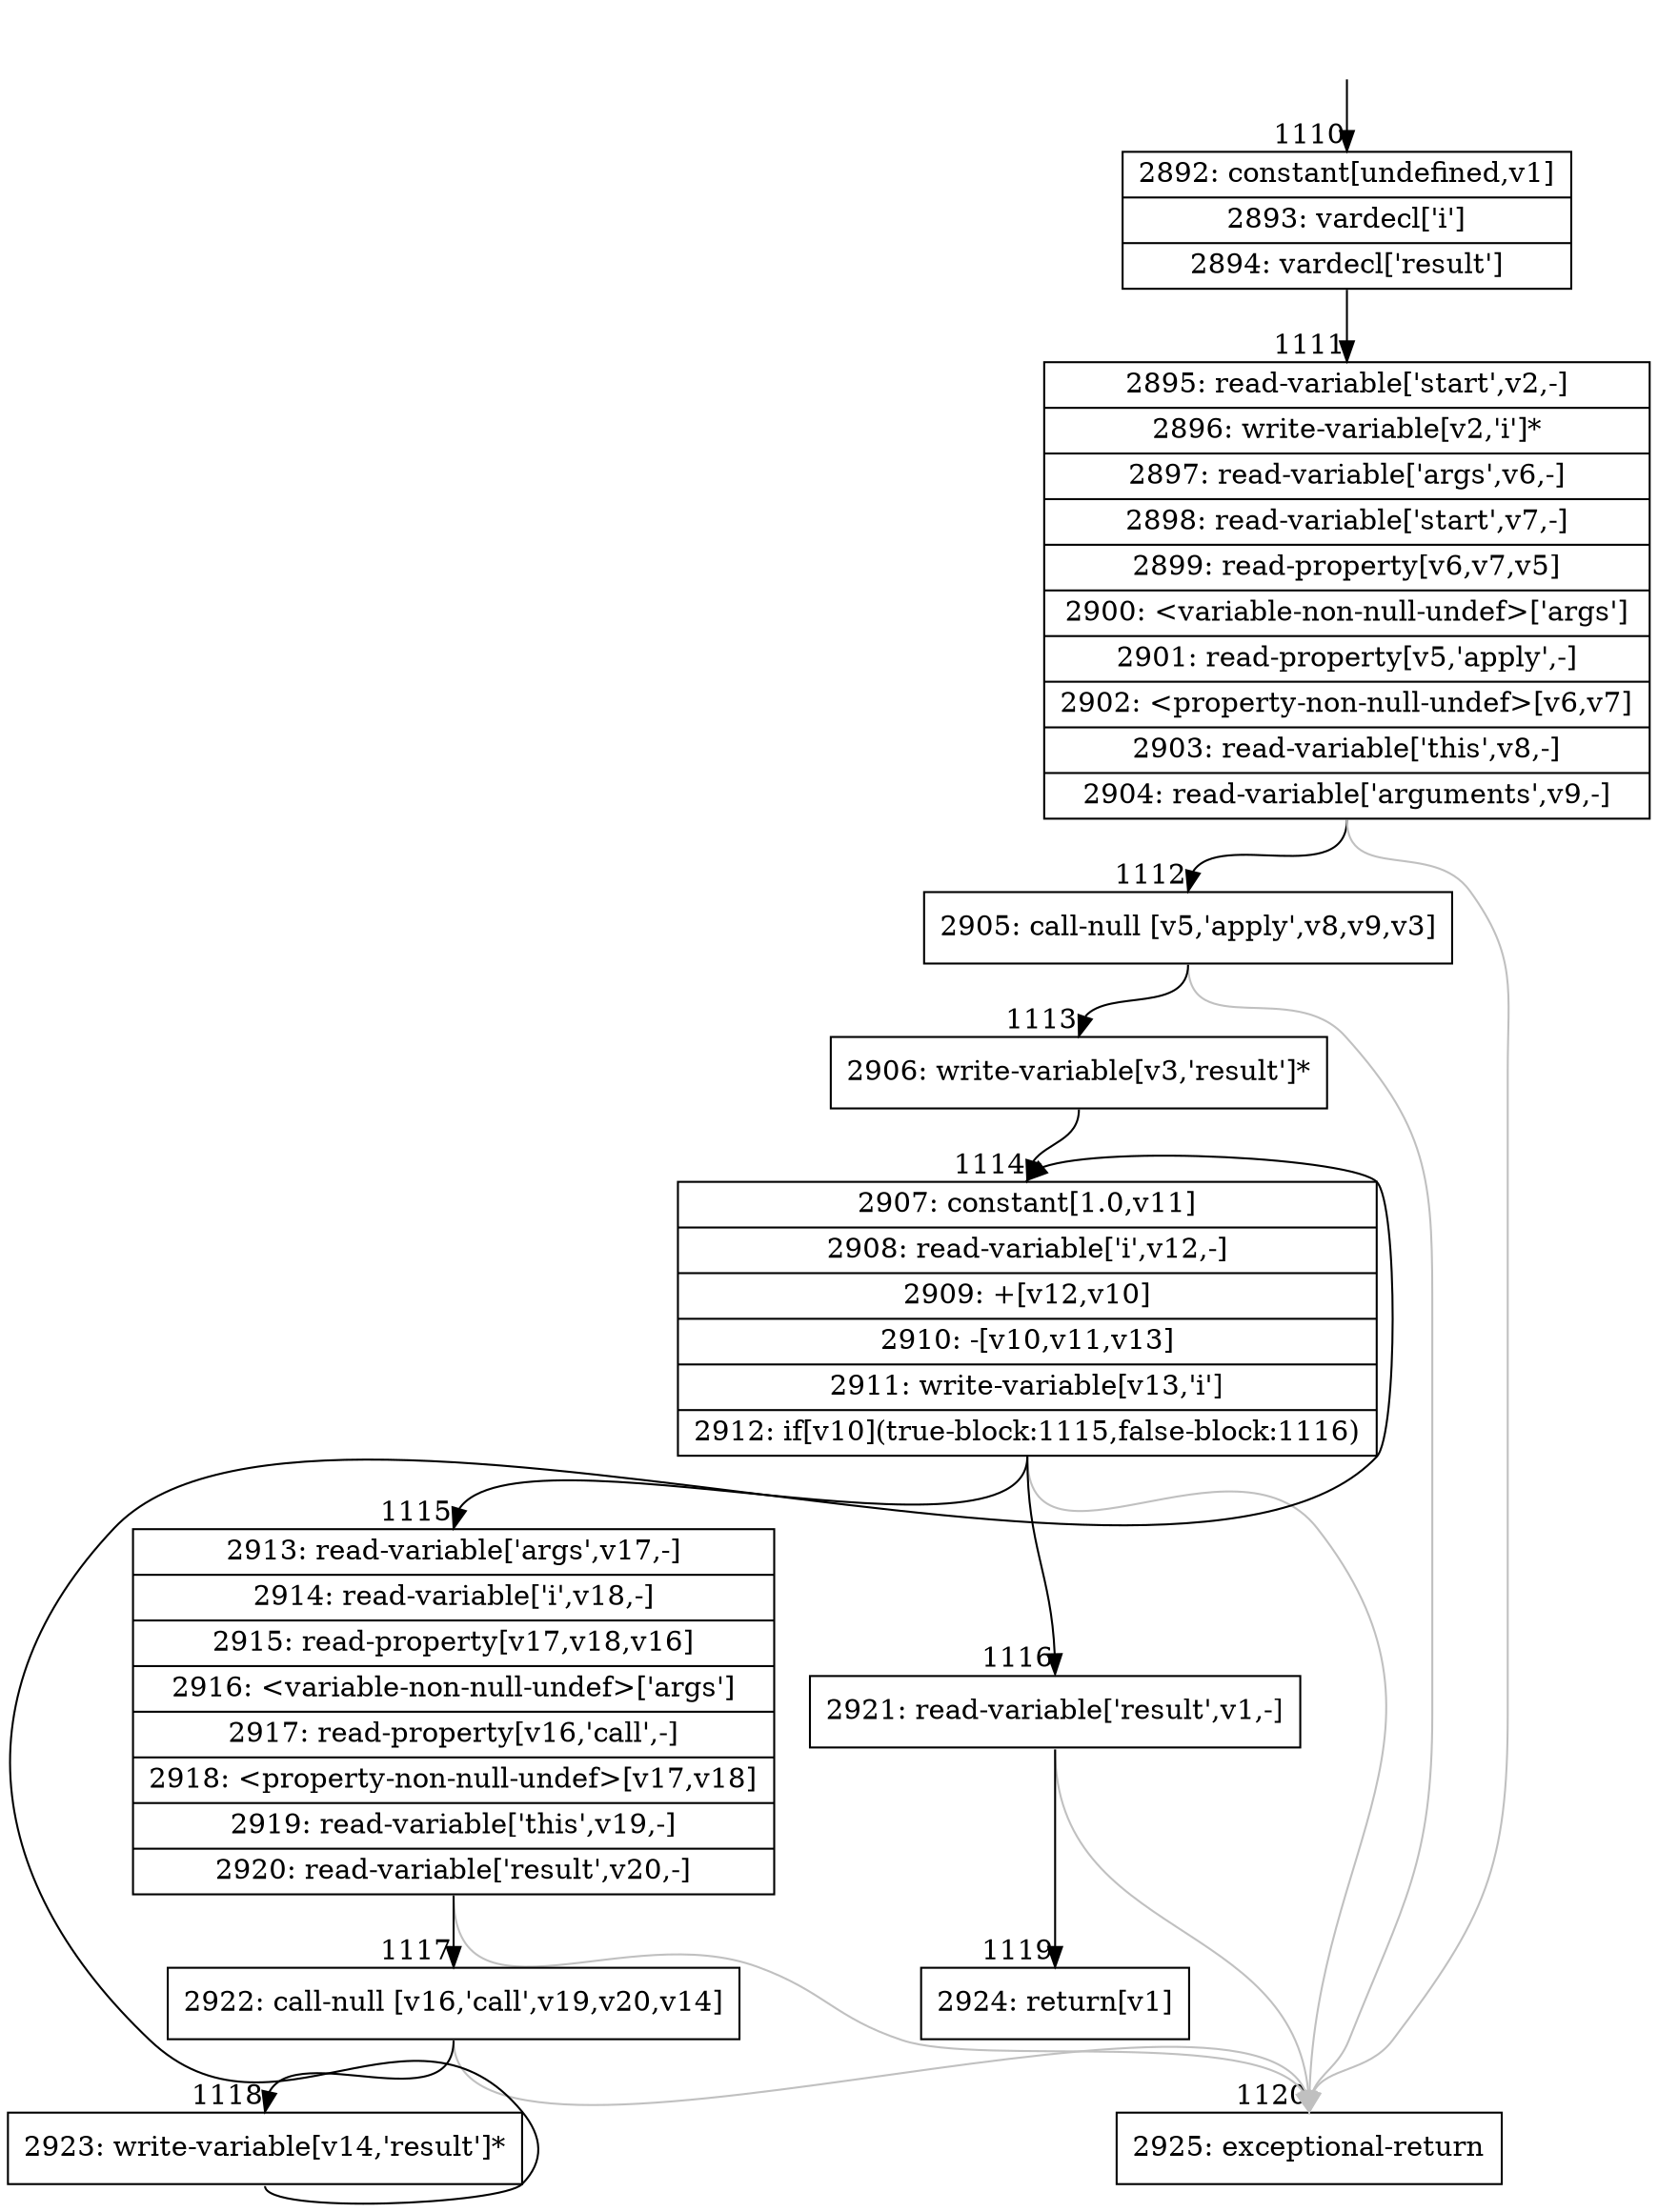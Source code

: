 digraph {
rankdir="TD"
BB_entry96[shape=none,label=""];
BB_entry96 -> BB1110 [tailport=s, headport=n, headlabel="    1110"]
BB1110 [shape=record label="{2892: constant[undefined,v1]|2893: vardecl['i']|2894: vardecl['result']}" ] 
BB1110 -> BB1111 [tailport=s, headport=n, headlabel="      1111"]
BB1111 [shape=record label="{2895: read-variable['start',v2,-]|2896: write-variable[v2,'i']*|2897: read-variable['args',v6,-]|2898: read-variable['start',v7,-]|2899: read-property[v6,v7,v5]|2900: \<variable-non-null-undef\>['args']|2901: read-property[v5,'apply',-]|2902: \<property-non-null-undef\>[v6,v7]|2903: read-variable['this',v8,-]|2904: read-variable['arguments',v9,-]}" ] 
BB1111 -> BB1112 [tailport=s, headport=n, headlabel="      1112"]
BB1111 -> BB1120 [tailport=s, headport=n, color=gray, headlabel="      1120"]
BB1112 [shape=record label="{2905: call-null [v5,'apply',v8,v9,v3]}" ] 
BB1112 -> BB1113 [tailport=s, headport=n, headlabel="      1113"]
BB1112 -> BB1120 [tailport=s, headport=n, color=gray]
BB1113 [shape=record label="{2906: write-variable[v3,'result']*}" ] 
BB1113 -> BB1114 [tailport=s, headport=n, headlabel="      1114"]
BB1114 [shape=record label="{2907: constant[1.0,v11]|2908: read-variable['i',v12,-]|2909: +[v12,v10]|2910: -[v10,v11,v13]|2911: write-variable[v13,'i']|2912: if[v10](true-block:1115,false-block:1116)}" ] 
BB1114 -> BB1115 [tailport=s, headport=n, headlabel="      1115"]
BB1114 -> BB1116 [tailport=s, headport=n, headlabel="      1116"]
BB1114 -> BB1120 [tailport=s, headport=n, color=gray]
BB1115 [shape=record label="{2913: read-variable['args',v17,-]|2914: read-variable['i',v18,-]|2915: read-property[v17,v18,v16]|2916: \<variable-non-null-undef\>['args']|2917: read-property[v16,'call',-]|2918: \<property-non-null-undef\>[v17,v18]|2919: read-variable['this',v19,-]|2920: read-variable['result',v20,-]}" ] 
BB1115 -> BB1117 [tailport=s, headport=n, headlabel="      1117"]
BB1115 -> BB1120 [tailport=s, headport=n, color=gray]
BB1116 [shape=record label="{2921: read-variable['result',v1,-]}" ] 
BB1116 -> BB1119 [tailport=s, headport=n, headlabel="      1119"]
BB1116 -> BB1120 [tailport=s, headport=n, color=gray]
BB1117 [shape=record label="{2922: call-null [v16,'call',v19,v20,v14]}" ] 
BB1117 -> BB1118 [tailport=s, headport=n, headlabel="      1118"]
BB1117 -> BB1120 [tailport=s, headport=n, color=gray]
BB1118 [shape=record label="{2923: write-variable[v14,'result']*}" ] 
BB1118 -> BB1114 [tailport=s, headport=n]
BB1119 [shape=record label="{2924: return[v1]}" ] 
BB1120 [shape=record label="{2925: exceptional-return}" ] 
//#$~ 872
}

